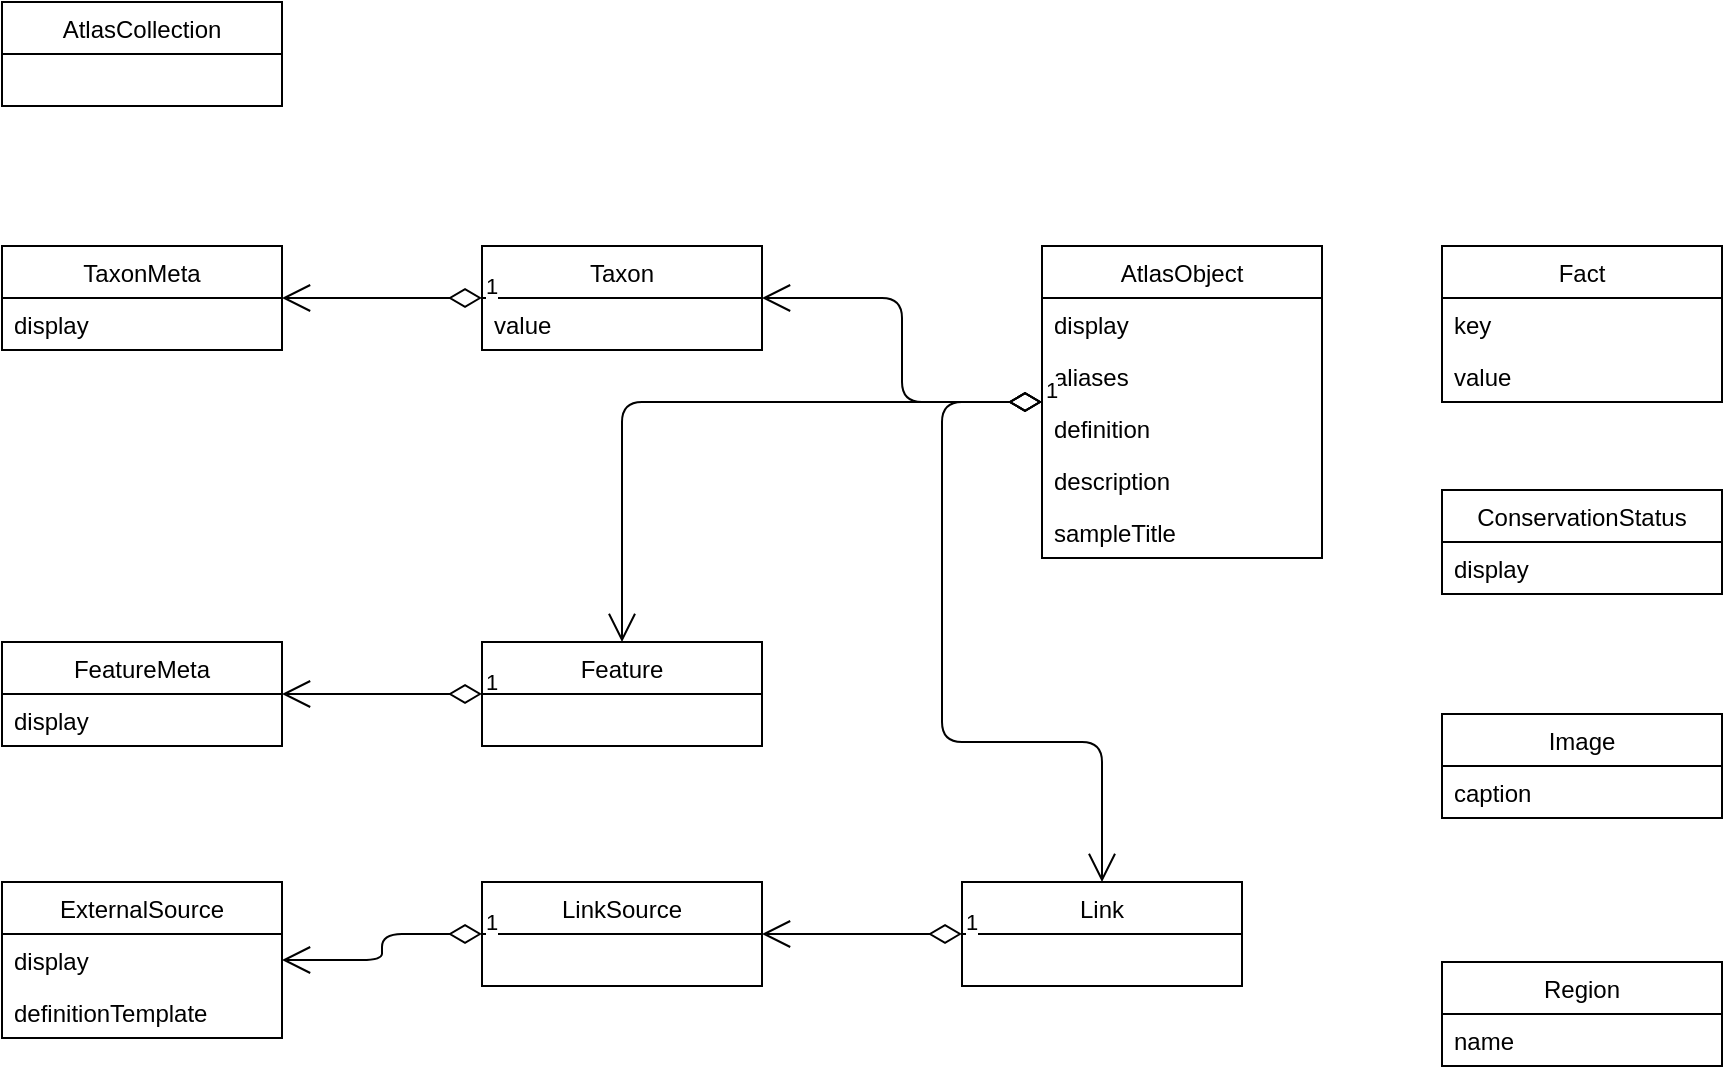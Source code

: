<mxfile version="13.4.5" type="device"><diagram id="V89gqnLoEDmsIVW0zIeH" name="Page-1"><mxGraphModel dx="1862" dy="822" grid="1" gridSize="10" guides="1" tooltips="1" connect="1" arrows="1" fold="1" page="1" pageScale="1" pageWidth="1169" pageHeight="827" math="0" shadow="0"><root><mxCell id="0"/><mxCell id="1" parent="0"/><mxCell id="NnTnkXMxnVsXzIMi8g-G-1" value="AtlasCollection" style="swimlane;fontStyle=0;childLayout=stackLayout;horizontal=1;startSize=26;fillColor=none;horizontalStack=0;resizeParent=1;resizeParentMax=0;resizeLast=0;collapsible=1;marginBottom=0;" parent="1" vertex="1"><mxGeometry x="120" y="80" width="140" height="52" as="geometry"/></mxCell><mxCell id="NnTnkXMxnVsXzIMi8g-G-9" value="FeatureMeta" style="swimlane;fontStyle=0;childLayout=stackLayout;horizontal=1;startSize=26;fillColor=none;horizontalStack=0;resizeParent=1;resizeParentMax=0;resizeLast=0;collapsible=1;marginBottom=0;" parent="1" vertex="1"><mxGeometry x="120" y="400" width="140" height="52" as="geometry"/></mxCell><mxCell id="NnTnkXMxnVsXzIMi8g-G-11" value="display" style="text;strokeColor=none;fillColor=none;align=left;verticalAlign=top;spacingLeft=4;spacingRight=4;overflow=hidden;rotatable=0;points=[[0,0.5],[1,0.5]];portConstraint=eastwest;" parent="NnTnkXMxnVsXzIMi8g-G-9" vertex="1"><mxGeometry y="26" width="140" height="26" as="geometry"/></mxCell><mxCell id="NnTnkXMxnVsXzIMi8g-G-13" value="ExternalSource" style="swimlane;fontStyle=0;childLayout=stackLayout;horizontal=1;startSize=26;fillColor=none;horizontalStack=0;resizeParent=1;resizeParentMax=0;resizeLast=0;collapsible=1;marginBottom=0;" parent="1" vertex="1"><mxGeometry x="120" y="520" width="140" height="78" as="geometry"/></mxCell><mxCell id="NnTnkXMxnVsXzIMi8g-G-14" value="display" style="text;strokeColor=none;fillColor=none;align=left;verticalAlign=top;spacingLeft=4;spacingRight=4;overflow=hidden;rotatable=0;points=[[0,0.5],[1,0.5]];portConstraint=eastwest;" parent="NnTnkXMxnVsXzIMi8g-G-13" vertex="1"><mxGeometry y="26" width="140" height="26" as="geometry"/></mxCell><mxCell id="NnTnkXMxnVsXzIMi8g-G-15" value="definitionTemplate" style="text;strokeColor=none;fillColor=none;align=left;verticalAlign=top;spacingLeft=4;spacingRight=4;overflow=hidden;rotatable=0;points=[[0,0.5],[1,0.5]];portConstraint=eastwest;" parent="NnTnkXMxnVsXzIMi8g-G-13" vertex="1"><mxGeometry y="52" width="140" height="26" as="geometry"/></mxCell><mxCell id="NnTnkXMxnVsXzIMi8g-G-30" value="1" style="endArrow=open;html=1;endSize=12;startArrow=diamondThin;startSize=14;startFill=0;edgeStyle=orthogonalEdgeStyle;align=left;verticalAlign=bottom;exitX=0;exitY=0.5;exitDx=0;exitDy=0;" parent="1" source="NnTnkXMxnVsXzIMi8g-G-26" target="NnTnkXMxnVsXzIMi8g-G-9" edge="1"><mxGeometry x="-1" y="3" relative="1" as="geometry"><mxPoint x="440" y="490" as="sourcePoint"/><mxPoint x="600" y="490" as="targetPoint"/></mxGeometry></mxCell><mxCell id="NnTnkXMxnVsXzIMi8g-G-31" value="1" style="endArrow=open;html=1;endSize=12;startArrow=diamondThin;startSize=14;startFill=0;edgeStyle=orthogonalEdgeStyle;align=left;verticalAlign=bottom;entryX=0.5;entryY=0;entryDx=0;entryDy=0;" parent="1" source="NnTnkXMxnVsXzIMi8g-G-17" target="NnTnkXMxnVsXzIMi8g-G-26" edge="1"><mxGeometry x="-1" y="3" relative="1" as="geometry"><mxPoint x="580" y="220" as="sourcePoint"/><mxPoint x="750" y="280" as="targetPoint"/></mxGeometry></mxCell><mxCell id="NnTnkXMxnVsXzIMi8g-G-36" value="LinkSource" style="swimlane;fontStyle=0;childLayout=stackLayout;horizontal=1;startSize=26;fillColor=none;horizontalStack=0;resizeParent=1;resizeParentMax=0;resizeLast=0;collapsible=1;marginBottom=0;" parent="1" vertex="1"><mxGeometry x="360" y="520" width="140" height="52" as="geometry"/></mxCell><mxCell id="NnTnkXMxnVsXzIMi8g-G-32" value="Link" style="swimlane;fontStyle=0;childLayout=stackLayout;horizontal=1;startSize=26;fillColor=none;horizontalStack=0;resizeParent=1;resizeParentMax=0;resizeLast=0;collapsible=1;marginBottom=0;" parent="1" vertex="1"><mxGeometry x="600" y="520" width="140" height="52" as="geometry"/></mxCell><mxCell id="NnTnkXMxnVsXzIMi8g-G-40" value="1" style="endArrow=open;html=1;endSize=12;startArrow=diamondThin;startSize=14;startFill=0;edgeStyle=orthogonalEdgeStyle;align=left;verticalAlign=bottom;" parent="1" source="NnTnkXMxnVsXzIMi8g-G-36" target="NnTnkXMxnVsXzIMi8g-G-13" edge="1"><mxGeometry x="-1" y="3" relative="1" as="geometry"><mxPoint x="370" y="660" as="sourcePoint"/><mxPoint x="530" y="660" as="targetPoint"/></mxGeometry></mxCell><mxCell id="NnTnkXMxnVsXzIMi8g-G-41" value="1" style="endArrow=open;html=1;endSize=12;startArrow=diamondThin;startSize=14;startFill=0;edgeStyle=orthogonalEdgeStyle;align=left;verticalAlign=bottom;" parent="1" source="NnTnkXMxnVsXzIMi8g-G-32" target="NnTnkXMxnVsXzIMi8g-G-36" edge="1"><mxGeometry x="-1" y="3" relative="1" as="geometry"><mxPoint x="670" y="360" as="sourcePoint"/><mxPoint x="670" y="360" as="targetPoint"/></mxGeometry></mxCell><mxCell id="NnTnkXMxnVsXzIMi8g-G-42" value="1" style="endArrow=open;html=1;endSize=12;startArrow=diamondThin;startSize=14;startFill=0;edgeStyle=orthogonalEdgeStyle;align=left;verticalAlign=bottom;" parent="1" source="NnTnkXMxnVsXzIMi8g-G-17" target="NnTnkXMxnVsXzIMi8g-G-32" edge="1"><mxGeometry x="-1" y="3" relative="1" as="geometry"><mxPoint x="660" y="145" as="sourcePoint"/><mxPoint x="820" y="145" as="targetPoint"/><Array as="points"><mxPoint x="590" y="450"/><mxPoint x="670" y="450"/></Array></mxGeometry></mxCell><mxCell id="NnTnkXMxnVsXzIMi8g-G-26" value="Feature" style="swimlane;fontStyle=0;childLayout=stackLayout;horizontal=1;startSize=26;fillColor=none;horizontalStack=0;resizeParent=1;resizeParentMax=0;resizeLast=0;collapsible=1;marginBottom=0;" parent="1" vertex="1"><mxGeometry x="360" y="400" width="140" height="52" as="geometry"/></mxCell><mxCell id="NnTnkXMxnVsXzIMi8g-G-44" value="ConservationStatus" style="swimlane;fontStyle=0;childLayout=stackLayout;horizontal=1;startSize=26;fillColor=none;horizontalStack=0;resizeParent=1;resizeParentMax=0;resizeLast=0;collapsible=1;marginBottom=0;" parent="1" vertex="1"><mxGeometry x="840" y="324" width="140" height="52" as="geometry"/></mxCell><mxCell id="NnTnkXMxnVsXzIMi8g-G-45" value="display" style="text;strokeColor=none;fillColor=none;align=left;verticalAlign=top;spacingLeft=4;spacingRight=4;overflow=hidden;rotatable=0;points=[[0,0.5],[1,0.5]];portConstraint=eastwest;" parent="NnTnkXMxnVsXzIMi8g-G-44" vertex="1"><mxGeometry y="26" width="140" height="26" as="geometry"/></mxCell><mxCell id="NnTnkXMxnVsXzIMi8g-G-48" value="Image" style="swimlane;fontStyle=0;childLayout=stackLayout;horizontal=1;startSize=26;fillColor=none;horizontalStack=0;resizeParent=1;resizeParentMax=0;resizeLast=0;collapsible=1;marginBottom=0;" parent="1" vertex="1"><mxGeometry x="840" y="436" width="140" height="52" as="geometry"/></mxCell><mxCell id="NnTnkXMxnVsXzIMi8g-G-49" value="caption" style="text;strokeColor=none;fillColor=none;align=left;verticalAlign=top;spacingLeft=4;spacingRight=4;overflow=hidden;rotatable=0;points=[[0,0.5],[1,0.5]];portConstraint=eastwest;" parent="NnTnkXMxnVsXzIMi8g-G-48" vertex="1"><mxGeometry y="26" width="140" height="26" as="geometry"/></mxCell><mxCell id="NnTnkXMxnVsXzIMi8g-G-52" value="Region" style="swimlane;fontStyle=0;childLayout=stackLayout;horizontal=1;startSize=26;fillColor=none;horizontalStack=0;resizeParent=1;resizeParentMax=0;resizeLast=0;collapsible=1;marginBottom=0;" parent="1" vertex="1"><mxGeometry x="840" y="560" width="140" height="52" as="geometry"/></mxCell><mxCell id="NnTnkXMxnVsXzIMi8g-G-53" value="name" style="text;strokeColor=none;fillColor=none;align=left;verticalAlign=top;spacingLeft=4;spacingRight=4;overflow=hidden;rotatable=0;points=[[0,0.5],[1,0.5]];portConstraint=eastwest;" parent="NnTnkXMxnVsXzIMi8g-G-52" vertex="1"><mxGeometry y="26" width="140" height="26" as="geometry"/></mxCell><mxCell id="NnTnkXMxnVsXzIMi8g-G-22" value="Fact" style="swimlane;fontStyle=0;childLayout=stackLayout;horizontal=1;startSize=26;fillColor=none;horizontalStack=0;resizeParent=1;resizeParentMax=0;resizeLast=0;collapsible=1;marginBottom=0;" parent="1" vertex="1"><mxGeometry x="840" y="202" width="140" height="78" as="geometry"/></mxCell><mxCell id="NnTnkXMxnVsXzIMi8g-G-23" value="key" style="text;strokeColor=none;fillColor=none;align=left;verticalAlign=top;spacingLeft=4;spacingRight=4;overflow=hidden;rotatable=0;points=[[0,0.5],[1,0.5]];portConstraint=eastwest;" parent="NnTnkXMxnVsXzIMi8g-G-22" vertex="1"><mxGeometry y="26" width="140" height="26" as="geometry"/></mxCell><mxCell id="NnTnkXMxnVsXzIMi8g-G-25" value="value" style="text;strokeColor=none;fillColor=none;align=left;verticalAlign=top;spacingLeft=4;spacingRight=4;overflow=hidden;rotatable=0;points=[[0,0.5],[1,0.5]];portConstraint=eastwest;" parent="NnTnkXMxnVsXzIMi8g-G-22" vertex="1"><mxGeometry y="52" width="140" height="26" as="geometry"/></mxCell><mxCell id="NnTnkXMxnVsXzIMi8g-G-5" value="TaxonMeta" style="swimlane;fontStyle=0;childLayout=stackLayout;horizontal=1;startSize=26;fillColor=none;horizontalStack=0;resizeParent=1;resizeParentMax=0;resizeLast=0;collapsible=1;marginBottom=0;" parent="1" vertex="1"><mxGeometry x="120" y="202" width="140" height="52" as="geometry"/></mxCell><mxCell id="NnTnkXMxnVsXzIMi8g-G-6" value="display" style="text;strokeColor=none;fillColor=none;align=left;verticalAlign=top;spacingLeft=4;spacingRight=4;overflow=hidden;rotatable=0;points=[[0,0.5],[1,0.5]];portConstraint=eastwest;" parent="NnTnkXMxnVsXzIMi8g-G-5" vertex="1"><mxGeometry y="26" width="140" height="26" as="geometry"/></mxCell><mxCell id="0CnijOSikK-9kEqC026v-1" value="Taxon" style="swimlane;fontStyle=0;childLayout=stackLayout;horizontal=1;startSize=26;fillColor=none;horizontalStack=0;resizeParent=1;resizeParentMax=0;resizeLast=0;collapsible=1;marginBottom=0;" vertex="1" parent="1"><mxGeometry x="360" y="202" width="140" height="52" as="geometry"/></mxCell><mxCell id="0CnijOSikK-9kEqC026v-2" value="value" style="text;strokeColor=none;fillColor=none;align=left;verticalAlign=top;spacingLeft=4;spacingRight=4;overflow=hidden;rotatable=0;points=[[0,0.5],[1,0.5]];portConstraint=eastwest;" vertex="1" parent="0CnijOSikK-9kEqC026v-1"><mxGeometry y="26" width="140" height="26" as="geometry"/></mxCell><mxCell id="NnTnkXMxnVsXzIMi8g-G-17" value="AtlasObject" style="swimlane;fontStyle=0;childLayout=stackLayout;horizontal=1;startSize=26;fillColor=none;horizontalStack=0;resizeParent=1;resizeParentMax=0;resizeLast=0;collapsible=1;marginBottom=0;" parent="1" vertex="1"><mxGeometry x="640" y="202" width="140" height="156" as="geometry"/></mxCell><mxCell id="NnTnkXMxnVsXzIMi8g-G-18" value="display" style="text;strokeColor=none;fillColor=none;align=left;verticalAlign=top;spacingLeft=4;spacingRight=4;overflow=hidden;rotatable=0;points=[[0,0.5],[1,0.5]];portConstraint=eastwest;" parent="NnTnkXMxnVsXzIMi8g-G-17" vertex="1"><mxGeometry y="26" width="140" height="26" as="geometry"/></mxCell><mxCell id="NnTnkXMxnVsXzIMi8g-G-19" value="aliases" style="text;strokeColor=none;fillColor=none;align=left;verticalAlign=top;spacingLeft=4;spacingRight=4;overflow=hidden;rotatable=0;points=[[0,0.5],[1,0.5]];portConstraint=eastwest;" parent="NnTnkXMxnVsXzIMi8g-G-17" vertex="1"><mxGeometry y="52" width="140" height="26" as="geometry"/></mxCell><mxCell id="NnTnkXMxnVsXzIMi8g-G-20" value="definition" style="text;strokeColor=none;fillColor=none;align=left;verticalAlign=top;spacingLeft=4;spacingRight=4;overflow=hidden;rotatable=0;points=[[0,0.5],[1,0.5]];portConstraint=eastwest;" parent="NnTnkXMxnVsXzIMi8g-G-17" vertex="1"><mxGeometry y="78" width="140" height="26" as="geometry"/></mxCell><mxCell id="NnTnkXMxnVsXzIMi8g-G-21" value="description" style="text;strokeColor=none;fillColor=none;align=left;verticalAlign=top;spacingLeft=4;spacingRight=4;overflow=hidden;rotatable=0;points=[[0,0.5],[1,0.5]];portConstraint=eastwest;" parent="NnTnkXMxnVsXzIMi8g-G-17" vertex="1"><mxGeometry y="104" width="140" height="26" as="geometry"/></mxCell><mxCell id="NnTnkXMxnVsXzIMi8g-G-43" value="sampleTitle" style="text;strokeColor=none;fillColor=none;align=left;verticalAlign=top;spacingLeft=4;spacingRight=4;overflow=hidden;rotatable=0;points=[[0,0.5],[1,0.5]];portConstraint=eastwest;" parent="NnTnkXMxnVsXzIMi8g-G-17" vertex="1"><mxGeometry y="130" width="140" height="26" as="geometry"/></mxCell><mxCell id="0CnijOSikK-9kEqC026v-7" value="1" style="endArrow=open;html=1;endSize=12;startArrow=diamondThin;startSize=14;startFill=0;edgeStyle=orthogonalEdgeStyle;align=left;verticalAlign=bottom;" edge="1" parent="1" source="0CnijOSikK-9kEqC026v-1" target="NnTnkXMxnVsXzIMi8g-G-5"><mxGeometry x="-1" y="3" relative="1" as="geometry"><mxPoint x="370" y="150" as="sourcePoint"/><mxPoint x="530" y="150" as="targetPoint"/></mxGeometry></mxCell><mxCell id="0CnijOSikK-9kEqC026v-8" value="1" style="endArrow=open;html=1;endSize=12;startArrow=diamondThin;startSize=14;startFill=0;edgeStyle=orthogonalEdgeStyle;align=left;verticalAlign=bottom;" edge="1" parent="1" source="NnTnkXMxnVsXzIMi8g-G-17" target="0CnijOSikK-9kEqC026v-1"><mxGeometry x="-1" y="3" relative="1" as="geometry"><mxPoint x="620" y="150" as="sourcePoint"/><mxPoint x="780" y="150" as="targetPoint"/></mxGeometry></mxCell></root></mxGraphModel></diagram></mxfile>